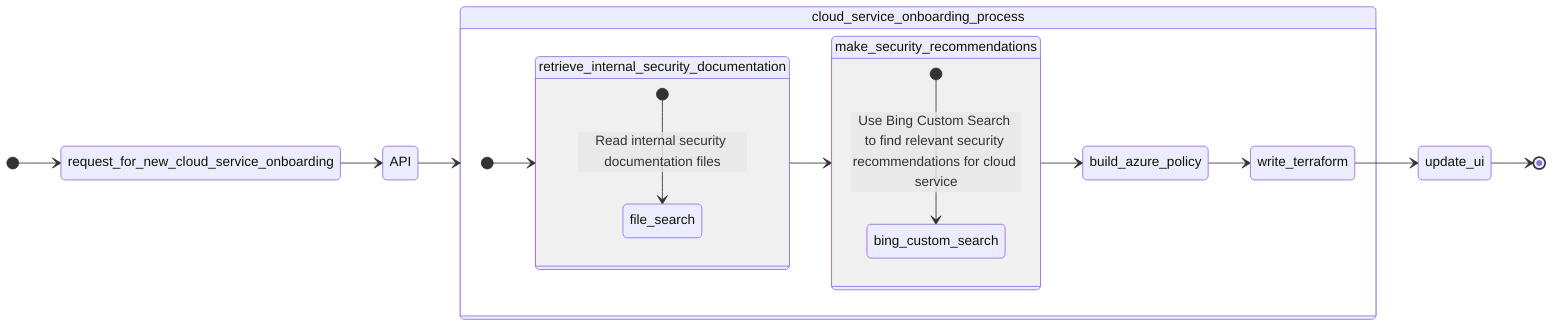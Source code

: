 stateDiagram-v2
direction LR
    [*] -->  request_for_new_cloud_service_onboarding
    request_for_new_cloud_service_onboarding --> API
    API --> cloud_service_onboarding_process
    state cloud_service_onboarding_process {
        [*] --> retrieve_internal_security_documentation
        state retrieve_internal_security_documentation {
            [*] --> file_search: Read internal security documentation files
        }
        retrieve_internal_security_documentation --> make_security_recommendations
        state make_security_recommendations {
            [*] --> bing_custom_search: Use Bing Custom Search to find relevant security recommendations for cloud service
        }
        make_security_recommendations --> build_azure_policy
        build_azure_policy --> write_terraform
    }
    write_terraform --> update_ui
    update_ui --> [*]